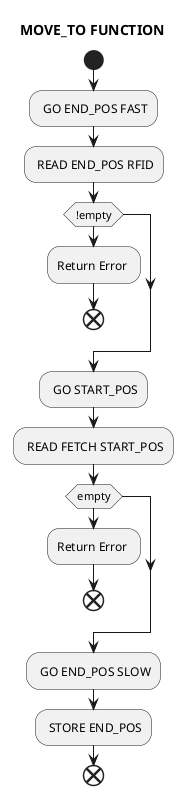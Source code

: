 @startuml

title MOVE_TO FUNCTION
start
: GO END_POS FAST;
: READ END_POS RFID;
if (!empty) then 
    :Return Error ;
    end
endif
: GO START_POS;
: READ FETCH START_POS;
if (empty) then 
    :Return Error ;
    end
endif
: GO END_POS SLOW;
: STORE END_POS;

end

@enduml